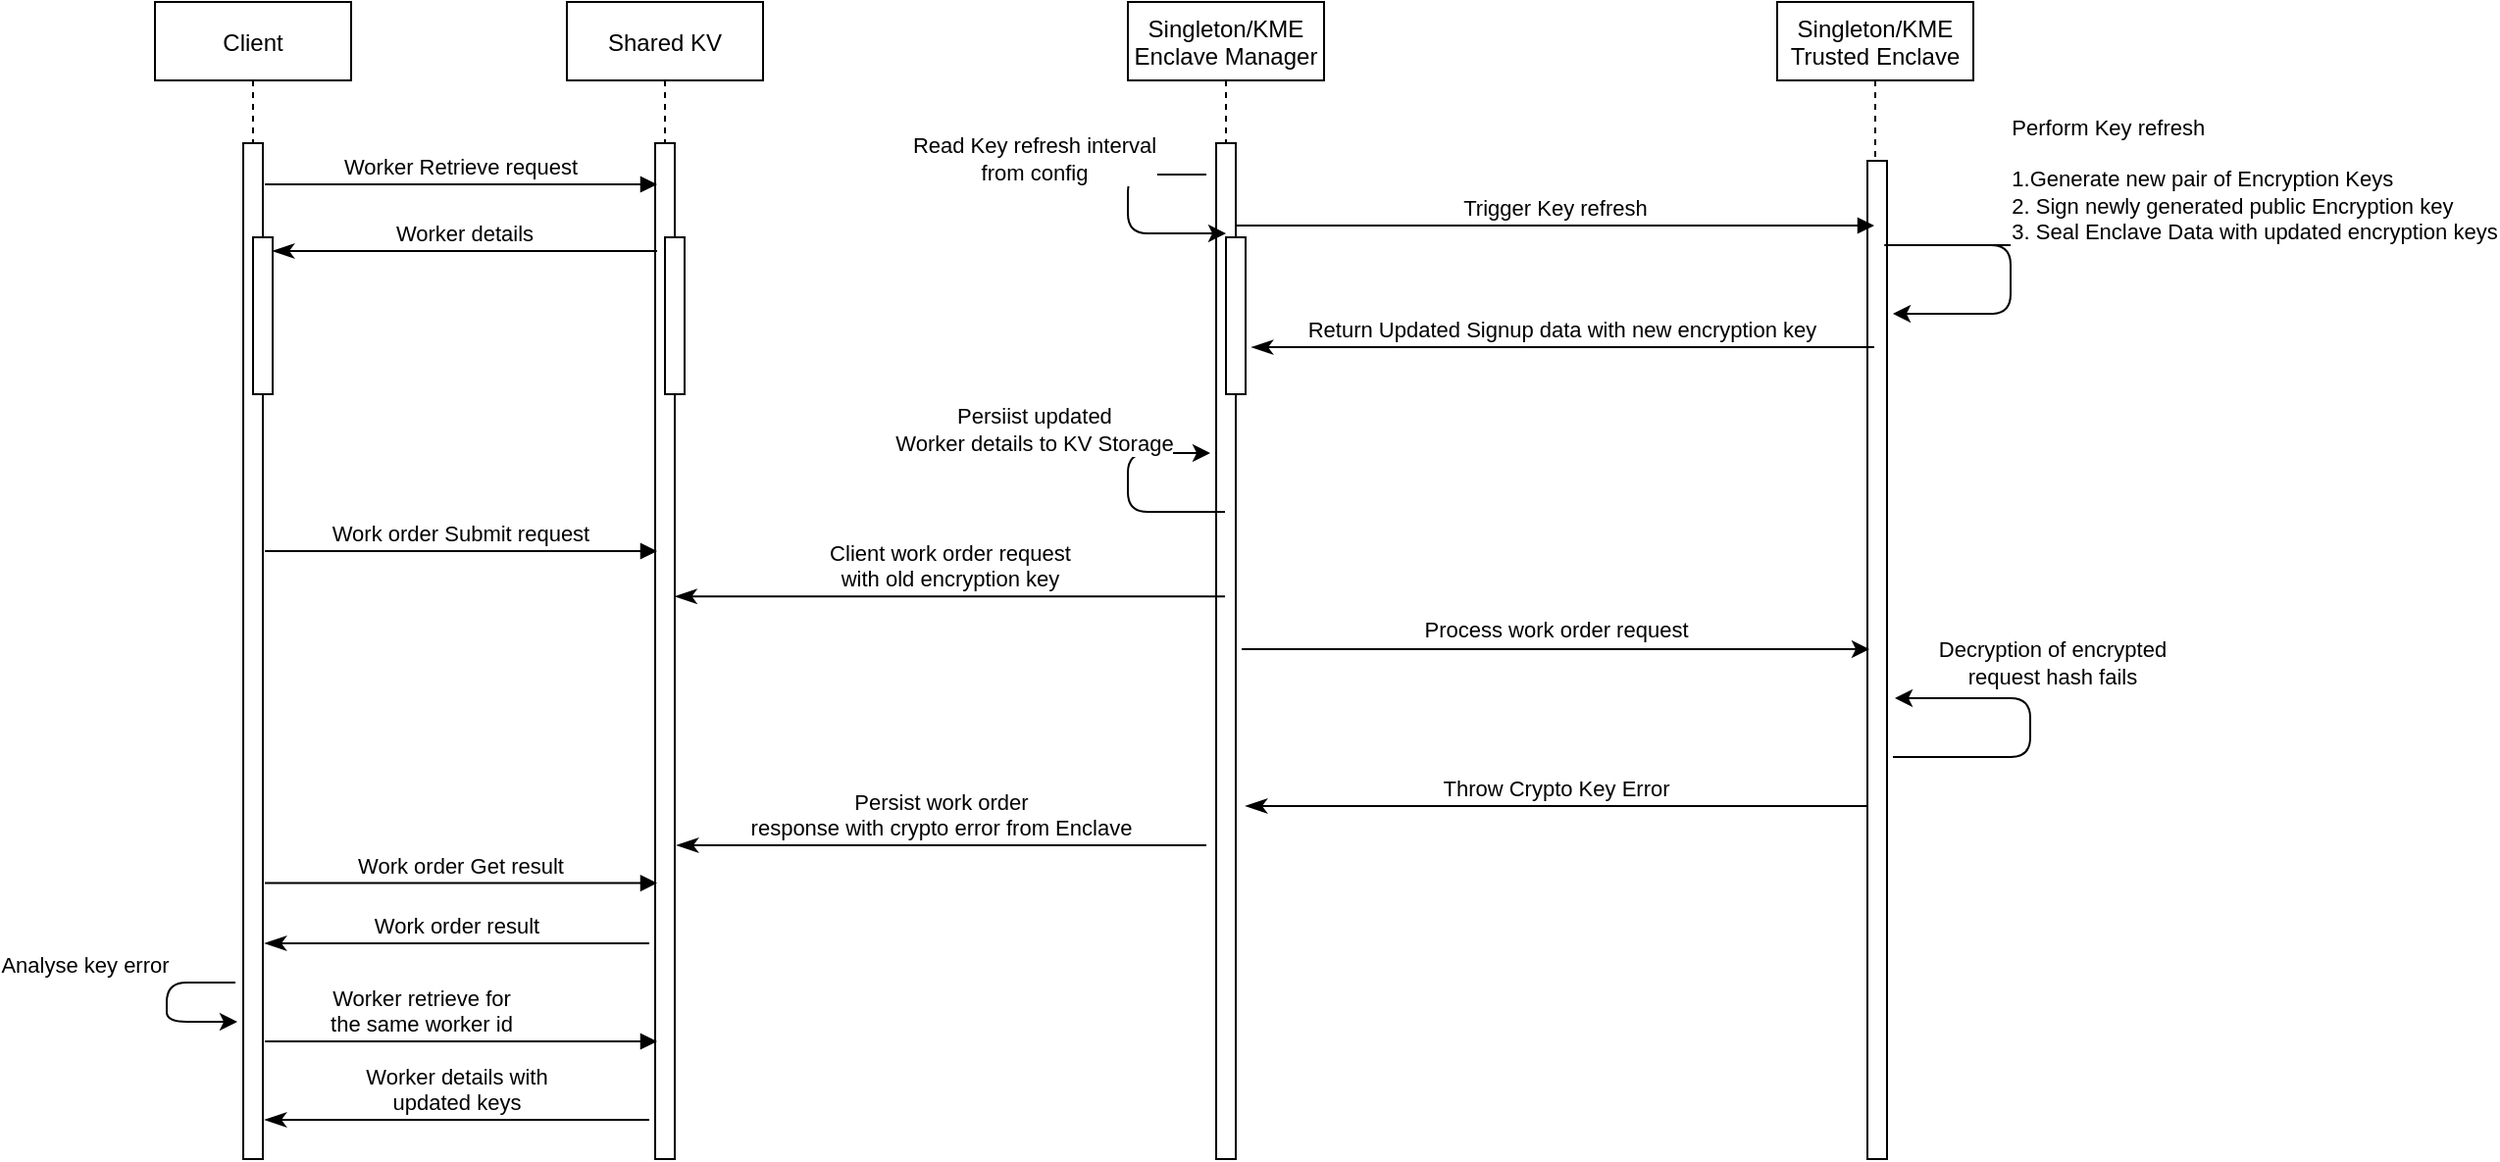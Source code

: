 <mxfile version="13.6.0" type="github">
  <diagram id="kgpKYQtTHZ0yAKxKKP6v" name="Page-1">
    <mxGraphModel dx="1967" dy="624" grid="1" gridSize="10" guides="1" tooltips="1" connect="1" arrows="1" fold="1" page="1" pageScale="1" pageWidth="850" pageHeight="1100" math="0" shadow="0">
      <root>
        <mxCell id="0" />
        <mxCell id="1" parent="0" />
        <mxCell id="3nuBFxr9cyL0pnOWT2aG-1" value="Singleton/KME&#xa;Enclave Manager" style="shape=umlLifeline;perimeter=lifelinePerimeter;container=1;collapsible=0;recursiveResize=0;rounded=0;shadow=0;strokeWidth=1;" parent="1" vertex="1">
          <mxGeometry x="120" y="80" width="100" height="590" as="geometry" />
        </mxCell>
        <mxCell id="3nuBFxr9cyL0pnOWT2aG-2" value="" style="points=[];perimeter=orthogonalPerimeter;rounded=0;shadow=0;strokeWidth=1;" parent="3nuBFxr9cyL0pnOWT2aG-1" vertex="1">
          <mxGeometry x="45" y="72" width="10" height="518" as="geometry" />
        </mxCell>
        <mxCell id="3nuBFxr9cyL0pnOWT2aG-4" value="" style="points=[];perimeter=orthogonalPerimeter;rounded=0;shadow=0;strokeWidth=1;" parent="3nuBFxr9cyL0pnOWT2aG-1" vertex="1">
          <mxGeometry x="50" y="120" width="10" height="80" as="geometry" />
        </mxCell>
        <mxCell id="3nuBFxr9cyL0pnOWT2aG-5" value="Singleton/KME&#xa;Trusted Enclave" style="shape=umlLifeline;perimeter=lifelinePerimeter;container=1;collapsible=0;recursiveResize=0;rounded=0;shadow=0;strokeWidth=1;" parent="1" vertex="1">
          <mxGeometry x="451" y="80" width="100" height="590" as="geometry" />
        </mxCell>
        <mxCell id="3nuBFxr9cyL0pnOWT2aG-6" value="" style="points=[];perimeter=orthogonalPerimeter;rounded=0;shadow=0;strokeWidth=1;" parent="3nuBFxr9cyL0pnOWT2aG-5" vertex="1">
          <mxGeometry x="46" y="81" width="10" height="509" as="geometry" />
        </mxCell>
        <mxCell id="3nuBFxr9cyL0pnOWT2aG-7" value="Return Updated Signup data with new encryption key" style="verticalAlign=bottom;endArrow=classicThin;endSize=8;shadow=0;strokeWidth=1;endFill=1;" parent="1" edge="1" source="3nuBFxr9cyL0pnOWT2aG-5">
          <mxGeometry relative="1" as="geometry">
            <mxPoint x="183" y="256.05" as="targetPoint" />
            <mxPoint x="480" y="256" as="sourcePoint" />
          </mxGeometry>
        </mxCell>
        <mxCell id="3nuBFxr9cyL0pnOWT2aG-8" value="Trigger Key refresh" style="verticalAlign=bottom;endArrow=block;shadow=0;strokeWidth=1;" parent="1" edge="1">
          <mxGeometry relative="1" as="geometry">
            <mxPoint x="175" y="194.0" as="sourcePoint" />
            <mxPoint x="500.5" y="194.0" as="targetPoint" />
          </mxGeometry>
        </mxCell>
        <mxCell id="-NnzcmwlUf4twEH-fe_p-3" value="" style="endArrow=classic;html=1;" parent="1" edge="1">
          <mxGeometry relative="1" as="geometry">
            <mxPoint x="-335" y="580" as="sourcePoint" />
            <mxPoint x="-334" y="600" as="targetPoint" />
            <Array as="points">
              <mxPoint x="-370" y="580" />
              <mxPoint x="-370" y="600" />
            </Array>
          </mxGeometry>
        </mxCell>
        <mxCell id="-NnzcmwlUf4twEH-fe_p-4" value="Analyse key error" style="edgeLabel;resizable=0;html=1;align=center;verticalAlign=middle;" parent="-NnzcmwlUf4twEH-fe_p-3" connectable="0" vertex="1">
          <mxGeometry relative="1" as="geometry">
            <mxPoint x="-42" y="-20" as="offset" />
          </mxGeometry>
        </mxCell>
        <mxCell id="-NnzcmwlUf4twEH-fe_p-19" value="" style="endArrow=classic;html=1;" parent="1" edge="1">
          <mxGeometry relative="1" as="geometry">
            <mxPoint x="570" y="204" as="sourcePoint" />
            <mxPoint x="510" y="239" as="targetPoint" />
            <Array as="points">
              <mxPoint x="501" y="204" />
              <mxPoint x="570" y="204" />
              <mxPoint x="570" y="239" />
            </Array>
          </mxGeometry>
        </mxCell>
        <mxCell id="-NnzcmwlUf4twEH-fe_p-20" value="&lt;div style=&quot;text-align: left&quot;&gt;Perform Key refresh&lt;/div&gt;&lt;div style=&quot;text-align: left&quot;&gt;&lt;br&gt;&lt;/div&gt;&lt;div style=&quot;text-align: left&quot;&gt;1.Generate new pair of Encryption Keys&lt;/div&gt;&lt;div style=&quot;text-align: left&quot;&gt;2. Sign newly generated public Encryption key&lt;/div&gt;&lt;div style=&quot;text-align: left&quot;&gt;3. Seal Enclave Data with updated encryption keys&lt;/div&gt;&lt;div style=&quot;text-align: left&quot;&gt;&lt;br&gt;&lt;/div&gt;" style="edgeLabel;resizable=0;html=1;align=center;verticalAlign=middle;" parent="-NnzcmwlUf4twEH-fe_p-19" connectable="0" vertex="1">
          <mxGeometry relative="1" as="geometry">
            <mxPoint x="145.45" y="-26.93" as="offset" />
          </mxGeometry>
        </mxCell>
        <mxCell id="FY-pfb4IiVx_ic1DrDXL-6" value="" style="endArrow=classic;html=1;" edge="1" parent="1">
          <mxGeometry relative="1" as="geometry">
            <mxPoint x="178" y="410" as="sourcePoint" />
            <mxPoint x="498" y="410" as="targetPoint" />
            <Array as="points">
              <mxPoint x="328" y="410" />
            </Array>
          </mxGeometry>
        </mxCell>
        <mxCell id="FY-pfb4IiVx_ic1DrDXL-7" value="Process work order request" style="edgeLabel;resizable=0;html=1;align=center;verticalAlign=middle;" connectable="0" vertex="1" parent="FY-pfb4IiVx_ic1DrDXL-6">
          <mxGeometry relative="1" as="geometry">
            <mxPoint y="-10" as="offset" />
          </mxGeometry>
        </mxCell>
        <mxCell id="FY-pfb4IiVx_ic1DrDXL-10" value="" style="endArrow=classic;html=1;" edge="1" parent="1">
          <mxGeometry relative="1" as="geometry">
            <mxPoint x="510" y="465" as="sourcePoint" />
            <mxPoint x="511" y="435" as="targetPoint" />
            <Array as="points">
              <mxPoint x="580" y="465" />
              <mxPoint x="580" y="435" />
              <mxPoint x="530" y="435" />
            </Array>
          </mxGeometry>
        </mxCell>
        <mxCell id="FY-pfb4IiVx_ic1DrDXL-11" value="Decryption of encrypted&lt;br&gt;request hash fails" style="edgeLabel;resizable=0;html=1;align=center;verticalAlign=middle;" connectable="0" vertex="1" parent="FY-pfb4IiVx_ic1DrDXL-10">
          <mxGeometry relative="1" as="geometry">
            <mxPoint x="11" y="-34" as="offset" />
          </mxGeometry>
        </mxCell>
        <mxCell id="FY-pfb4IiVx_ic1DrDXL-17" value="Throw Crypto Key Error" style="verticalAlign=bottom;endArrow=classicThin;endSize=8;shadow=0;strokeWidth=1;endFill=1;" edge="1" parent="1">
          <mxGeometry relative="1" as="geometry">
            <mxPoint x="180" y="490" as="targetPoint" />
            <mxPoint x="497.5" y="490.0" as="sourcePoint" />
          </mxGeometry>
        </mxCell>
        <mxCell id="FY-pfb4IiVx_ic1DrDXL-18" value="Shared KV" style="shape=umlLifeline;perimeter=lifelinePerimeter;container=1;collapsible=0;recursiveResize=0;rounded=0;shadow=0;strokeWidth=1;" vertex="1" parent="1">
          <mxGeometry x="-166" y="80" width="100" height="590" as="geometry" />
        </mxCell>
        <mxCell id="FY-pfb4IiVx_ic1DrDXL-19" value="" style="points=[];perimeter=orthogonalPerimeter;rounded=0;shadow=0;strokeWidth=1;" vertex="1" parent="FY-pfb4IiVx_ic1DrDXL-18">
          <mxGeometry x="45" y="72" width="10" height="518" as="geometry" />
        </mxCell>
        <mxCell id="FY-pfb4IiVx_ic1DrDXL-20" value="" style="points=[];perimeter=orthogonalPerimeter;rounded=0;shadow=0;strokeWidth=1;" vertex="1" parent="FY-pfb4IiVx_ic1DrDXL-18">
          <mxGeometry x="50" y="120" width="10" height="80" as="geometry" />
        </mxCell>
        <mxCell id="FY-pfb4IiVx_ic1DrDXL-21" value="Client" style="shape=umlLifeline;perimeter=lifelinePerimeter;container=1;collapsible=0;recursiveResize=0;rounded=0;shadow=0;strokeWidth=1;" vertex="1" parent="1">
          <mxGeometry x="-376" y="80" width="100" height="590" as="geometry" />
        </mxCell>
        <mxCell id="FY-pfb4IiVx_ic1DrDXL-22" value="" style="points=[];perimeter=orthogonalPerimeter;rounded=0;shadow=0;strokeWidth=1;" vertex="1" parent="FY-pfb4IiVx_ic1DrDXL-21">
          <mxGeometry x="45" y="72" width="10" height="518" as="geometry" />
        </mxCell>
        <mxCell id="FY-pfb4IiVx_ic1DrDXL-23" value="" style="points=[];perimeter=orthogonalPerimeter;rounded=0;shadow=0;strokeWidth=1;" vertex="1" parent="FY-pfb4IiVx_ic1DrDXL-21">
          <mxGeometry x="50" y="120" width="10" height="80" as="geometry" />
        </mxCell>
        <mxCell id="FY-pfb4IiVx_ic1DrDXL-24" value="Worker details" style="verticalAlign=bottom;endArrow=classicThin;endSize=8;shadow=0;strokeWidth=1;endFill=1;" edge="1" parent="1">
          <mxGeometry relative="1" as="geometry">
            <mxPoint x="-316" y="207.0" as="targetPoint" />
            <mxPoint x="-120" y="207" as="sourcePoint" />
          </mxGeometry>
        </mxCell>
        <mxCell id="FY-pfb4IiVx_ic1DrDXL-25" value="Worker Retrieve request" style="verticalAlign=bottom;endArrow=block;shadow=0;strokeWidth=1;" edge="1" parent="1">
          <mxGeometry relative="1" as="geometry">
            <mxPoint x="-320" y="173" as="sourcePoint" />
            <mxPoint x="-120" y="173" as="targetPoint" />
          </mxGeometry>
        </mxCell>
        <mxCell id="FY-pfb4IiVx_ic1DrDXL-26" value="Work order Submit request" style="verticalAlign=bottom;endArrow=block;shadow=0;strokeWidth=1;" edge="1" parent="1">
          <mxGeometry relative="1" as="geometry">
            <mxPoint x="-320" y="360" as="sourcePoint" />
            <mxPoint x="-120" y="360" as="targetPoint" />
          </mxGeometry>
        </mxCell>
        <mxCell id="FY-pfb4IiVx_ic1DrDXL-28" value="Client work order request&#xa;with old encryption key" style="verticalAlign=bottom;endArrow=classicThin;endSize=8;shadow=0;strokeWidth=1;endFill=1;entryX=0.552;entryY=0.69;entryDx=0;entryDy=0;entryPerimeter=0;" edge="1" parent="1" source="3nuBFxr9cyL0pnOWT2aG-1">
          <mxGeometry relative="1" as="geometry">
            <mxPoint x="-110.8" y="383.1" as="targetPoint" />
            <mxPoint x="170.0" y="404.686" as="sourcePoint" />
          </mxGeometry>
        </mxCell>
        <mxCell id="FY-pfb4IiVx_ic1DrDXL-29" value="Persist work order&#xa;response with crypto error from Enclave" style="verticalAlign=bottom;endArrow=classicThin;endSize=8;shadow=0;strokeWidth=1;endFill=1;entryX=0.552;entryY=0.69;entryDx=0;entryDy=0;entryPerimeter=0;" edge="1" parent="1">
          <mxGeometry relative="1" as="geometry">
            <mxPoint x="-110.0" y="510" as="targetPoint" />
            <mxPoint x="160" y="510" as="sourcePoint" />
          </mxGeometry>
        </mxCell>
        <mxCell id="FY-pfb4IiVx_ic1DrDXL-30" value="Work order Get result" style="verticalAlign=bottom;endArrow=block;shadow=0;strokeWidth=1;" edge="1" parent="1">
          <mxGeometry relative="1" as="geometry">
            <mxPoint x="-320" y="529.31" as="sourcePoint" />
            <mxPoint x="-120" y="529.31" as="targetPoint" />
          </mxGeometry>
        </mxCell>
        <mxCell id="FY-pfb4IiVx_ic1DrDXL-31" value="Work order result" style="verticalAlign=bottom;endArrow=classicThin;endSize=8;shadow=0;strokeWidth=1;endFill=1;" edge="1" parent="1">
          <mxGeometry relative="1" as="geometry">
            <mxPoint x="-320" y="560.0" as="targetPoint" />
            <mxPoint x="-124" y="560" as="sourcePoint" />
          </mxGeometry>
        </mxCell>
        <mxCell id="FY-pfb4IiVx_ic1DrDXL-32" value="" style="endArrow=classic;html=1;" edge="1" parent="1">
          <mxGeometry relative="1" as="geometry">
            <mxPoint x="160" y="168" as="sourcePoint" />
            <mxPoint x="170.0" y="198" as="targetPoint" />
            <Array as="points">
              <mxPoint x="140" y="168" />
              <mxPoint x="120" y="168" />
              <mxPoint x="120" y="198" />
            </Array>
          </mxGeometry>
        </mxCell>
        <mxCell id="FY-pfb4IiVx_ic1DrDXL-33" value="Read Key refresh interval&lt;br&gt;from config" style="edgeLabel;resizable=0;html=1;align=center;verticalAlign=middle;" connectable="0" vertex="1" parent="FY-pfb4IiVx_ic1DrDXL-32">
          <mxGeometry relative="1" as="geometry">
            <mxPoint x="-48" y="-28" as="offset" />
          </mxGeometry>
        </mxCell>
        <mxCell id="FY-pfb4IiVx_ic1DrDXL-34" value="Worker retrieve for&#xa;the same worker id" style="verticalAlign=bottom;endArrow=block;shadow=0;strokeWidth=1;" edge="1" parent="1">
          <mxGeometry x="-0.2" relative="1" as="geometry">
            <mxPoint x="-320" y="610" as="sourcePoint" />
            <mxPoint x="-120" y="610" as="targetPoint" />
            <mxPoint as="offset" />
          </mxGeometry>
        </mxCell>
        <mxCell id="FY-pfb4IiVx_ic1DrDXL-35" value="Worker details with&#xa;updated keys" style="verticalAlign=bottom;endArrow=classicThin;endSize=8;shadow=0;strokeWidth=1;endFill=1;" edge="1" parent="1">
          <mxGeometry relative="1" as="geometry">
            <mxPoint x="-320" y="650.0" as="targetPoint" />
            <mxPoint x="-124" y="650.0" as="sourcePoint" />
          </mxGeometry>
        </mxCell>
        <mxCell id="-NnzcmwlUf4twEH-fe_p-23" value="" style="endArrow=classic;html=1;" parent="1" source="3nuBFxr9cyL0pnOWT2aG-1" edge="1">
          <mxGeometry relative="1" as="geometry">
            <mxPoint x="100" y="300" as="sourcePoint" />
            <mxPoint x="162" y="310" as="targetPoint" />
            <Array as="points">
              <mxPoint x="120" y="340" />
              <mxPoint x="120" y="310" />
            </Array>
          </mxGeometry>
        </mxCell>
        <mxCell id="-NnzcmwlUf4twEH-fe_p-24" value="Persiist updated&lt;br&gt;Worker details to KV Storage" style="edgeLabel;resizable=0;html=1;align=center;verticalAlign=middle;" parent="-NnzcmwlUf4twEH-fe_p-23" connectable="0" vertex="1">
          <mxGeometry relative="1" as="geometry">
            <mxPoint x="-48" y="-31" as="offset" />
          </mxGeometry>
        </mxCell>
      </root>
    </mxGraphModel>
  </diagram>
</mxfile>
